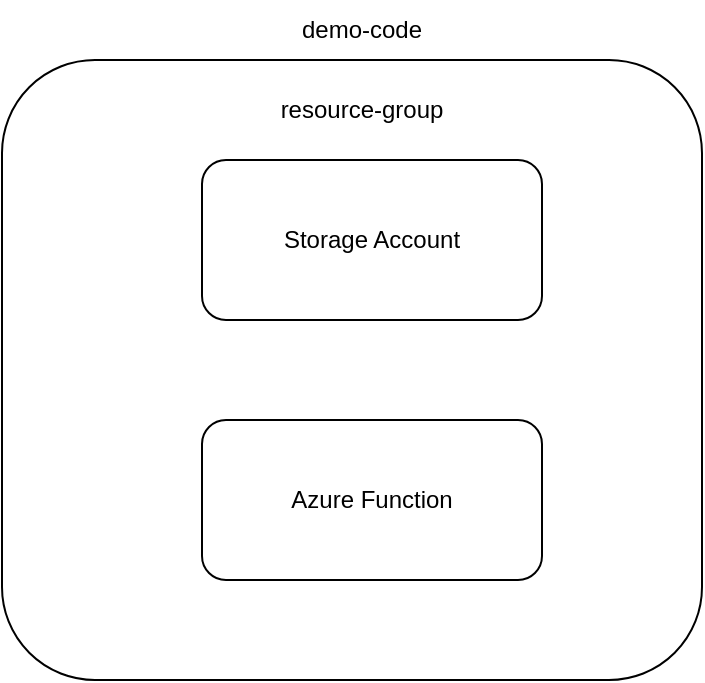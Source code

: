 <mxfile>
    <diagram id="sWsAgQxdZ9bQgdvIcOeN" name="Page-1">
        <mxGraphModel dx="1066" dy="766" grid="1" gridSize="10" guides="1" tooltips="1" connect="1" arrows="1" fold="1" page="1" pageScale="1" pageWidth="850" pageHeight="1100" math="0" shadow="0">
            <root>
                <mxCell id="0"/>
                <mxCell id="1" parent="0"/>
                <mxCell id="4" value="" style="rounded=1;whiteSpace=wrap;html=1;" parent="1" vertex="1">
                    <mxGeometry x="550" y="160" width="350" height="310" as="geometry"/>
                </mxCell>
                <mxCell id="6" value="demo-code" style="text;html=1;strokeColor=none;fillColor=none;align=center;verticalAlign=middle;whiteSpace=wrap;rounded=0;" parent="1" vertex="1">
                    <mxGeometry x="690" y="130" width="80" height="30" as="geometry"/>
                </mxCell>
                <mxCell id="12" value="resource-group" style="text;html=1;strokeColor=none;fillColor=none;align=center;verticalAlign=middle;whiteSpace=wrap;rounded=0;" parent="1" vertex="1">
                    <mxGeometry x="680" y="170" width="100" height="30" as="geometry"/>
                </mxCell>
                <mxCell id="15" value="Storage Account" style="rounded=1;whiteSpace=wrap;html=1;" parent="1" vertex="1">
                    <mxGeometry x="650" y="210" width="170" height="80" as="geometry"/>
                </mxCell>
                <mxCell id="16" value="Azure Function" style="rounded=1;whiteSpace=wrap;html=1;" parent="1" vertex="1">
                    <mxGeometry x="650" y="340" width="170" height="80" as="geometry"/>
                </mxCell>
            </root>
        </mxGraphModel>
    </diagram>
</mxfile>